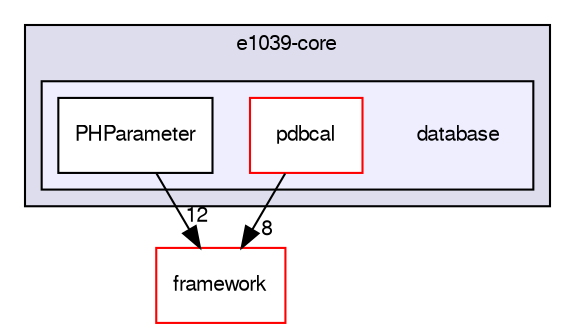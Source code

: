 digraph "/dev/shm/kenichi/update-e1039-doc/e1039-core/database" {
  bgcolor=transparent;
  compound=true
  node [ fontsize="10", fontname="FreeSans"];
  edge [ labelfontsize="10", labelfontname="FreeSans"];
  subgraph clusterdir_0a085354c5474f38d4b9d20ae746ec67 {
    graph [ bgcolor="#ddddee", pencolor="black", label="e1039-core" fontname="FreeSans", fontsize="10", URL="dir_0a085354c5474f38d4b9d20ae746ec67.html"]
  subgraph clusterdir_019b430ba7b564876d29de5f79a1def6 {
    graph [ bgcolor="#eeeeff", pencolor="black", label="" URL="dir_019b430ba7b564876d29de5f79a1def6.html"];
    dir_019b430ba7b564876d29de5f79a1def6 [shape=plaintext label="database"];
    dir_147508685d1e177c5e02ebcee5f964f4 [shape=box label="pdbcal" color="red" fillcolor="white" style="filled" URL="dir_147508685d1e177c5e02ebcee5f964f4.html"];
    dir_1f12330052df91201b6dffa060dc9efa [shape=box label="PHParameter" color="black" fillcolor="white" style="filled" URL="dir_1f12330052df91201b6dffa060dc9efa.html"];
  }
  }
  dir_68879e08c6651a210f7d5b44f4a6e313 [shape=box label="framework" color="red" URL="dir_68879e08c6651a210f7d5b44f4a6e313.html"];
  dir_147508685d1e177c5e02ebcee5f964f4->dir_68879e08c6651a210f7d5b44f4a6e313 [headlabel="8", labeldistance=1.5 headhref="dir_000021_000024.html"];
  dir_1f12330052df91201b6dffa060dc9efa->dir_68879e08c6651a210f7d5b44f4a6e313 [headlabel="12", labeldistance=1.5 headhref="dir_000023_000024.html"];
}
